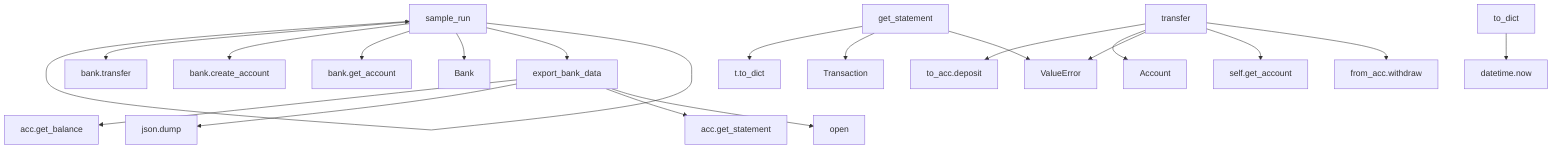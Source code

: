 flowchart TD
    sample_run[sample_run] --> sample_run[sample_run]
    sample_run[sample_run] --> export_bank_data[export_bank_data]
    sample_run[sample_run] --> Bank[Bank]
    sample_run[sample_run] --> bank_get_account[bank.get_account]
    sample_run[sample_run] --> bank_create_account[bank.create_account]
    sample_run[sample_run] --> bank_transfer[bank.transfer]
    get_statement[get_statement] --> ValueError[ValueError]
    get_statement[get_statement] --> Transaction[Transaction]
    get_statement[get_statement] --> t_to_dict[t.to_dict]
    transfer[transfer] --> from_acc_withdraw[from_acc.withdraw]
    transfer[transfer] --> self_get_account[self.get_account]
    transfer[transfer] --> ValueError[ValueError]
    transfer[transfer] --> Account[Account]
    transfer[transfer] --> to_acc_deposit[to_acc.deposit]
    to_dict[to_dict] --> datetime_now[datetime.now]
    export_bank_data[export_bank_data] --> open[open]
    export_bank_data[export_bank_data] --> acc_get_statement[acc.get_statement]
    export_bank_data[export_bank_data] --> json_dump[json.dump]
    export_bank_data[export_bank_data] --> acc_get_balance[acc.get_balance]